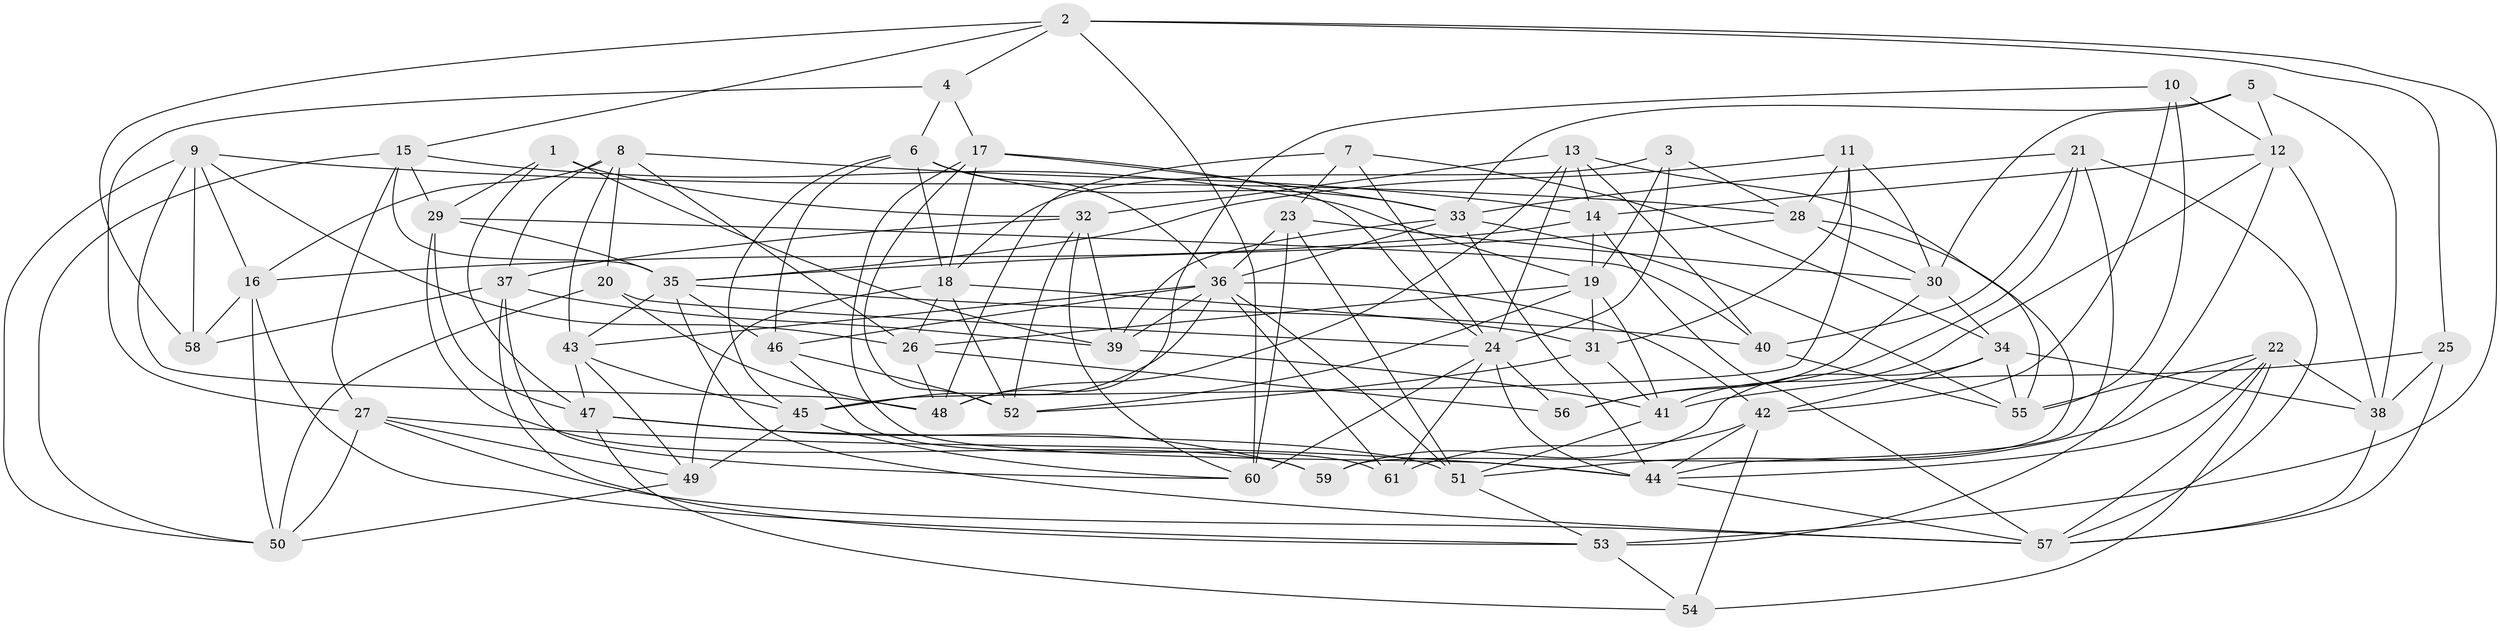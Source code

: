 // original degree distribution, {4: 1.0}
// Generated by graph-tools (version 1.1) at 2025/03/03/09/25 03:03:05]
// undirected, 61 vertices, 175 edges
graph export_dot {
graph [start="1"]
  node [color=gray90,style=filled];
  1;
  2;
  3;
  4;
  5;
  6;
  7;
  8;
  9;
  10;
  11;
  12;
  13;
  14;
  15;
  16;
  17;
  18;
  19;
  20;
  21;
  22;
  23;
  24;
  25;
  26;
  27;
  28;
  29;
  30;
  31;
  32;
  33;
  34;
  35;
  36;
  37;
  38;
  39;
  40;
  41;
  42;
  43;
  44;
  45;
  46;
  47;
  48;
  49;
  50;
  51;
  52;
  53;
  54;
  55;
  56;
  57;
  58;
  59;
  60;
  61;
  1 -- 29 [weight=1.0];
  1 -- 32 [weight=1.0];
  1 -- 39 [weight=1.0];
  1 -- 47 [weight=1.0];
  2 -- 4 [weight=1.0];
  2 -- 15 [weight=1.0];
  2 -- 25 [weight=1.0];
  2 -- 53 [weight=1.0];
  2 -- 58 [weight=1.0];
  2 -- 60 [weight=1.0];
  3 -- 18 [weight=1.0];
  3 -- 19 [weight=1.0];
  3 -- 24 [weight=1.0];
  3 -- 28 [weight=1.0];
  4 -- 6 [weight=1.0];
  4 -- 17 [weight=1.0];
  4 -- 27 [weight=1.0];
  5 -- 12 [weight=1.0];
  5 -- 30 [weight=1.0];
  5 -- 33 [weight=1.0];
  5 -- 38 [weight=1.0];
  6 -- 18 [weight=1.0];
  6 -- 33 [weight=1.0];
  6 -- 36 [weight=1.0];
  6 -- 45 [weight=1.0];
  6 -- 46 [weight=1.0];
  7 -- 23 [weight=1.0];
  7 -- 24 [weight=1.0];
  7 -- 34 [weight=1.0];
  7 -- 48 [weight=1.0];
  8 -- 14 [weight=1.0];
  8 -- 16 [weight=1.0];
  8 -- 20 [weight=1.0];
  8 -- 26 [weight=1.0];
  8 -- 37 [weight=1.0];
  8 -- 43 [weight=1.0];
  9 -- 16 [weight=1.0];
  9 -- 26 [weight=1.0];
  9 -- 28 [weight=1.0];
  9 -- 48 [weight=1.0];
  9 -- 50 [weight=1.0];
  9 -- 58 [weight=1.0];
  10 -- 12 [weight=1.0];
  10 -- 42 [weight=1.0];
  10 -- 48 [weight=1.0];
  10 -- 55 [weight=1.0];
  11 -- 28 [weight=1.0];
  11 -- 30 [weight=1.0];
  11 -- 31 [weight=2.0];
  11 -- 35 [weight=1.0];
  11 -- 45 [weight=1.0];
  12 -- 14 [weight=1.0];
  12 -- 38 [weight=1.0];
  12 -- 41 [weight=1.0];
  12 -- 53 [weight=1.0];
  13 -- 14 [weight=1.0];
  13 -- 24 [weight=1.0];
  13 -- 32 [weight=1.0];
  13 -- 40 [weight=1.0];
  13 -- 48 [weight=1.0];
  13 -- 55 [weight=1.0];
  14 -- 16 [weight=1.0];
  14 -- 19 [weight=1.0];
  14 -- 57 [weight=1.0];
  15 -- 19 [weight=1.0];
  15 -- 27 [weight=1.0];
  15 -- 29 [weight=1.0];
  15 -- 35 [weight=1.0];
  15 -- 50 [weight=1.0];
  16 -- 50 [weight=1.0];
  16 -- 53 [weight=1.0];
  16 -- 58 [weight=1.0];
  17 -- 18 [weight=1.0];
  17 -- 24 [weight=1.0];
  17 -- 33 [weight=1.0];
  17 -- 44 [weight=1.0];
  17 -- 52 [weight=1.0];
  18 -- 26 [weight=1.0];
  18 -- 31 [weight=1.0];
  18 -- 49 [weight=2.0];
  18 -- 52 [weight=1.0];
  19 -- 26 [weight=1.0];
  19 -- 31 [weight=1.0];
  19 -- 41 [weight=1.0];
  19 -- 52 [weight=2.0];
  20 -- 24 [weight=1.0];
  20 -- 48 [weight=1.0];
  20 -- 50 [weight=1.0];
  21 -- 33 [weight=1.0];
  21 -- 40 [weight=2.0];
  21 -- 44 [weight=1.0];
  21 -- 56 [weight=1.0];
  21 -- 57 [weight=1.0];
  22 -- 38 [weight=1.0];
  22 -- 44 [weight=1.0];
  22 -- 51 [weight=1.0];
  22 -- 54 [weight=1.0];
  22 -- 55 [weight=1.0];
  22 -- 57 [weight=1.0];
  23 -- 30 [weight=1.0];
  23 -- 36 [weight=1.0];
  23 -- 51 [weight=1.0];
  23 -- 60 [weight=2.0];
  24 -- 44 [weight=1.0];
  24 -- 56 [weight=1.0];
  24 -- 60 [weight=2.0];
  24 -- 61 [weight=1.0];
  25 -- 38 [weight=1.0];
  25 -- 41 [weight=1.0];
  25 -- 57 [weight=1.0];
  26 -- 48 [weight=1.0];
  26 -- 56 [weight=1.0];
  27 -- 44 [weight=1.0];
  27 -- 49 [weight=1.0];
  27 -- 50 [weight=1.0];
  27 -- 57 [weight=1.0];
  28 -- 30 [weight=1.0];
  28 -- 35 [weight=1.0];
  28 -- 59 [weight=1.0];
  29 -- 35 [weight=1.0];
  29 -- 40 [weight=1.0];
  29 -- 47 [weight=1.0];
  29 -- 59 [weight=1.0];
  30 -- 34 [weight=1.0];
  30 -- 56 [weight=1.0];
  31 -- 41 [weight=1.0];
  31 -- 52 [weight=1.0];
  32 -- 37 [weight=1.0];
  32 -- 39 [weight=1.0];
  32 -- 52 [weight=1.0];
  32 -- 60 [weight=1.0];
  33 -- 36 [weight=1.0];
  33 -- 39 [weight=1.0];
  33 -- 44 [weight=1.0];
  33 -- 55 [weight=1.0];
  34 -- 38 [weight=1.0];
  34 -- 42 [weight=1.0];
  34 -- 55 [weight=1.0];
  34 -- 59 [weight=1.0];
  35 -- 40 [weight=1.0];
  35 -- 43 [weight=1.0];
  35 -- 46 [weight=1.0];
  35 -- 57 [weight=1.0];
  36 -- 39 [weight=1.0];
  36 -- 42 [weight=1.0];
  36 -- 43 [weight=1.0];
  36 -- 45 [weight=1.0];
  36 -- 46 [weight=1.0];
  36 -- 51 [weight=1.0];
  36 -- 61 [weight=1.0];
  37 -- 39 [weight=1.0];
  37 -- 53 [weight=1.0];
  37 -- 58 [weight=1.0];
  37 -- 60 [weight=1.0];
  38 -- 57 [weight=1.0];
  39 -- 41 [weight=1.0];
  40 -- 55 [weight=1.0];
  41 -- 51 [weight=1.0];
  42 -- 44 [weight=1.0];
  42 -- 54 [weight=1.0];
  42 -- 61 [weight=1.0];
  43 -- 45 [weight=1.0];
  43 -- 47 [weight=1.0];
  43 -- 49 [weight=1.0];
  44 -- 57 [weight=1.0];
  45 -- 49 [weight=1.0];
  45 -- 60 [weight=1.0];
  46 -- 52 [weight=2.0];
  46 -- 61 [weight=1.0];
  47 -- 51 [weight=1.0];
  47 -- 54 [weight=1.0];
  47 -- 59 [weight=1.0];
  49 -- 50 [weight=1.0];
  51 -- 53 [weight=1.0];
  53 -- 54 [weight=1.0];
}
